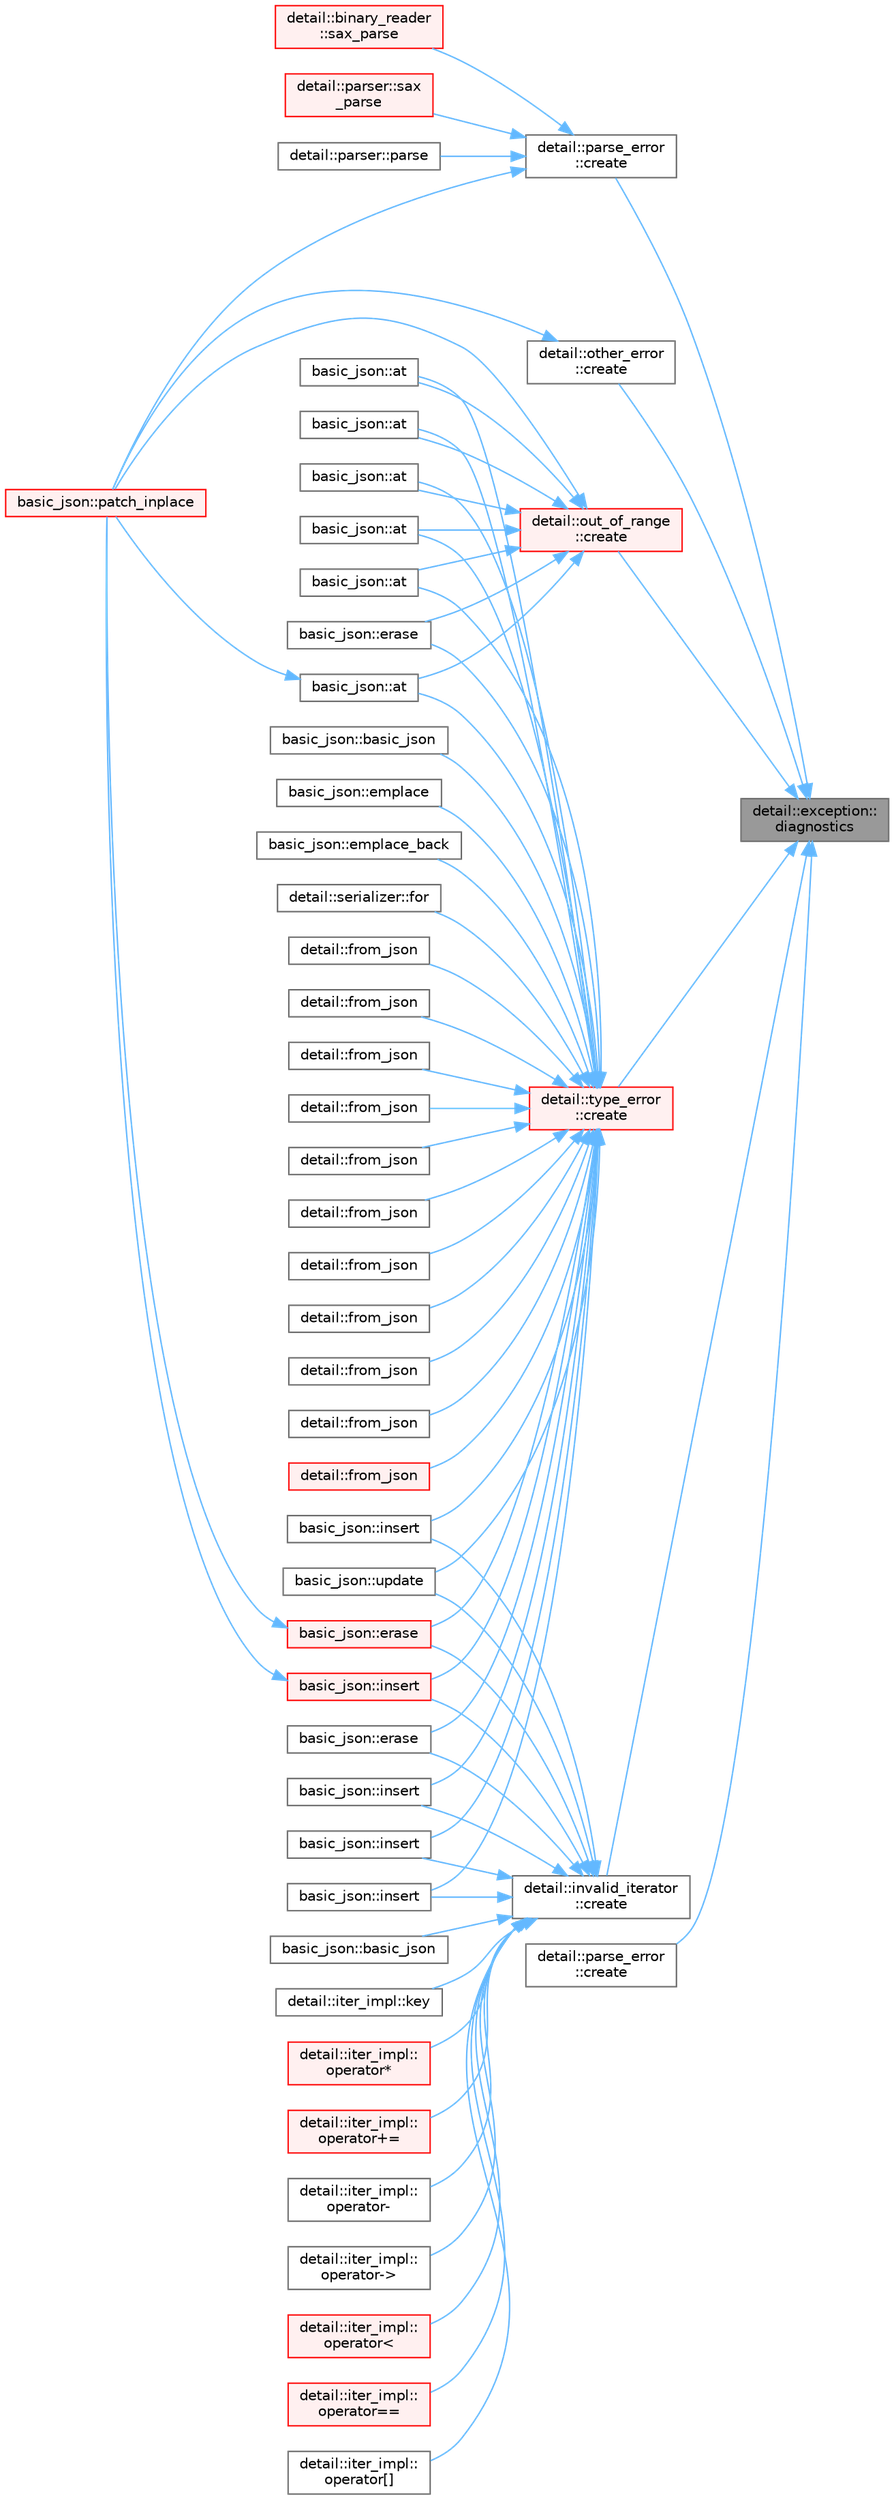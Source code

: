 digraph "detail::exception::diagnostics"
{
 // LATEX_PDF_SIZE
  bgcolor="transparent";
  edge [fontname=Helvetica,fontsize=10,labelfontname=Helvetica,labelfontsize=10];
  node [fontname=Helvetica,fontsize=10,shape=box,height=0.2,width=0.4];
  rankdir="RL";
  Node1 [id="Node000001",label="detail::exception::\ldiagnostics",height=0.2,width=0.4,color="gray40", fillcolor="grey60", style="filled", fontcolor="black",tooltip=" "];
  Node1 -> Node2 [id="edge1_Node000001_Node000002",dir="back",color="steelblue1",style="solid",tooltip=" "];
  Node2 [id="Node000002",label="detail::parse_error\l::create",height=0.2,width=0.4,color="grey40", fillcolor="white", style="filled",URL="$classdetail_1_1parse__error.html#a07046ea9f33d28f120af188ed674d6df",tooltip="create a parse error exception"];
  Node2 -> Node3 [id="edge2_Node000002_Node000003",dir="back",color="steelblue1",style="solid",tooltip=" "];
  Node3 [id="Node000003",label="detail::parser::parse",height=0.2,width=0.4,color="grey40", fillcolor="white", style="filled",URL="$classdetail_1_1parser.html#a59f4b745d4aa146bf7a60a30060f592f",tooltip="public parser interface"];
  Node2 -> Node4 [id="edge3_Node000002_Node000004",dir="back",color="steelblue1",style="solid",tooltip=" "];
  Node4 [id="Node000004",label="basic_json::patch_inplace",height=0.2,width=0.4,color="red", fillcolor="#FFF0F0", style="filled",URL="$classbasic__json.html#a693812b31e106dec9166e93d8f6dd7d7",tooltip="applies a JSON patch in-place without copying the object"];
  Node2 -> Node6 [id="edge4_Node000002_Node000006",dir="back",color="steelblue1",style="solid",tooltip=" "];
  Node6 [id="Node000006",label="detail::binary_reader\l::sax_parse",height=0.2,width=0.4,color="red", fillcolor="#FFF0F0", style="filled",URL="$classdetail_1_1binary__reader.html#a8e1b5452ae426e1d7b48761859e7f52d",tooltip=" "];
  Node2 -> Node10 [id="edge5_Node000002_Node000010",dir="back",color="steelblue1",style="solid",tooltip=" "];
  Node10 [id="Node000010",label="detail::parser::sax\l_parse",height=0.2,width=0.4,color="red", fillcolor="#FFF0F0", style="filled",URL="$classdetail_1_1parser.html#ae9084759356689163fee9ae37e69b050",tooltip=" "];
  Node1 -> Node12 [id="edge6_Node000001_Node000012",dir="back",color="steelblue1",style="solid",tooltip=" "];
  Node12 [id="Node000012",label="detail::invalid_iterator\l::create",height=0.2,width=0.4,color="grey40", fillcolor="white", style="filled",URL="$classdetail_1_1invalid__iterator.html#a35d0b713b151188622791891314949f9",tooltip=" "];
  Node12 -> Node13 [id="edge7_Node000012_Node000013",dir="back",color="steelblue1",style="solid",tooltip=" "];
  Node13 [id="Node000013",label="basic_json::basic_json",height=0.2,width=0.4,color="grey40", fillcolor="white", style="filled",URL="$classbasic__json.html#af97b4fcd01509076c8a7b32ec1a10aec",tooltip="construct a JSON container given an iterator range"];
  Node12 -> Node14 [id="edge8_Node000012_Node000014",dir="back",color="steelblue1",style="solid",tooltip=" "];
  Node14 [id="Node000014",label="basic_json::erase",height=0.2,width=0.4,color="grey40", fillcolor="white", style="filled",URL="$classbasic__json.html#a437b81c6e968a4192a22bc0de6c4df80",tooltip="remove elements given an iterator range"];
  Node12 -> Node15 [id="edge9_Node000012_Node000015",dir="back",color="steelblue1",style="solid",tooltip=" "];
  Node15 [id="Node000015",label="basic_json::erase",height=0.2,width=0.4,color="red", fillcolor="#FFF0F0", style="filled",URL="$classbasic__json.html#a7d0fef086b1b72372113db6ce7446189",tooltip="remove element given an iterator"];
  Node15 -> Node4 [id="edge10_Node000015_Node000004",dir="back",color="steelblue1",style="solid",tooltip=" "];
  Node12 -> Node17 [id="edge11_Node000012_Node000017",dir="back",color="steelblue1",style="solid",tooltip=" "];
  Node17 [id="Node000017",label="basic_json::insert",height=0.2,width=0.4,color="grey40", fillcolor="white", style="filled",URL="$classbasic__json.html#aaf55c485c75ddd7bd5f9791e59d3aec7",tooltip="inserts range of elements into object"];
  Node12 -> Node18 [id="edge12_Node000012_Node000018",dir="back",color="steelblue1",style="solid",tooltip=" "];
  Node18 [id="Node000018",label="basic_json::insert",height=0.2,width=0.4,color="red", fillcolor="#FFF0F0", style="filled",URL="$classbasic__json.html#a7f3817060c2bec896a99cb2c236b9c27",tooltip="inserts element into array"];
  Node18 -> Node4 [id="edge13_Node000018_Node000004",dir="back",color="steelblue1",style="solid",tooltip=" "];
  Node12 -> Node20 [id="edge14_Node000012_Node000020",dir="back",color="steelblue1",style="solid",tooltip=" "];
  Node20 [id="Node000020",label="basic_json::insert",height=0.2,width=0.4,color="grey40", fillcolor="white", style="filled",URL="$classbasic__json.html#a68e1707248a00a2608a304da5ae5c911",tooltip="inserts range of elements into array"];
  Node12 -> Node21 [id="edge15_Node000012_Node000021",dir="back",color="steelblue1",style="solid",tooltip=" "];
  Node21 [id="Node000021",label="basic_json::insert",height=0.2,width=0.4,color="grey40", fillcolor="white", style="filled",URL="$classbasic__json.html#abdfee6a3db80431a24c68bfaf038c47d",tooltip="inserts elements from initializer list into array"];
  Node12 -> Node22 [id="edge16_Node000012_Node000022",dir="back",color="steelblue1",style="solid",tooltip=" "];
  Node22 [id="Node000022",label="basic_json::insert",height=0.2,width=0.4,color="grey40", fillcolor="white", style="filled",URL="$classbasic__json.html#a47b623200562da188886a385c716d101",tooltip="inserts copies of element into array"];
  Node12 -> Node23 [id="edge17_Node000012_Node000023",dir="back",color="steelblue1",style="solid",tooltip=" "];
  Node23 [id="Node000023",label="detail::iter_impl::key",height=0.2,width=0.4,color="grey40", fillcolor="white", style="filled",URL="$classdetail_1_1iter__impl.html#a4064b295014b32f3cabd86f94264fc74",tooltip="return the key of an object iterator"];
  Node12 -> Node24 [id="edge18_Node000012_Node000024",dir="back",color="steelblue1",style="solid",tooltip=" "];
  Node24 [id="Node000024",label="detail::iter_impl::\loperator*",height=0.2,width=0.4,color="red", fillcolor="#FFF0F0", style="filled",URL="$classdetail_1_1iter__impl.html#abbef7d5bdb2c45980a34e907610c32b2",tooltip="return a reference to the value pointed to by the iterator"];
  Node12 -> Node26 [id="edge19_Node000012_Node000026",dir="back",color="steelblue1",style="solid",tooltip=" "];
  Node26 [id="Node000026",label="detail::iter_impl::\loperator+=",height=0.2,width=0.4,color="red", fillcolor="#FFF0F0", style="filled",URL="$classdetail_1_1iter__impl.html#a5e2dd333526ae85044fe78f65aac9b52",tooltip="add to iterator"];
  Node12 -> Node28 [id="edge20_Node000012_Node000028",dir="back",color="steelblue1",style="solid",tooltip=" "];
  Node28 [id="Node000028",label="detail::iter_impl::\loperator-",height=0.2,width=0.4,color="grey40", fillcolor="white", style="filled",URL="$classdetail_1_1iter__impl.html#a848837b8db99998c90d7bd71492d0dee",tooltip="return difference"];
  Node12 -> Node29 [id="edge21_Node000012_Node000029",dir="back",color="steelblue1",style="solid",tooltip=" "];
  Node29 [id="Node000029",label="detail::iter_impl::\loperator-\>",height=0.2,width=0.4,color="grey40", fillcolor="white", style="filled",URL="$classdetail_1_1iter__impl.html#a72314a87e67ba523f1be2f014f4eab56",tooltip="dereference the iterator"];
  Node12 -> Node30 [id="edge22_Node000012_Node000030",dir="back",color="steelblue1",style="solid",tooltip=" "];
  Node30 [id="Node000030",label="detail::iter_impl::\loperator\<",height=0.2,width=0.4,color="red", fillcolor="#FFF0F0", style="filled",URL="$classdetail_1_1iter__impl.html#a339df296df7f5d014d5c7cedf40497da",tooltip="comparison: smaller"];
  Node12 -> Node32 [id="edge23_Node000012_Node000032",dir="back",color="steelblue1",style="solid",tooltip=" "];
  Node32 [id="Node000032",label="detail::iter_impl::\loperator==",height=0.2,width=0.4,color="red", fillcolor="#FFF0F0", style="filled",URL="$classdetail_1_1iter__impl.html#a57b4e1eee4a3cdb3c0683cf64979da8d",tooltip="comparison: equal"];
  Node12 -> Node34 [id="edge24_Node000012_Node000034",dir="back",color="steelblue1",style="solid",tooltip=" "];
  Node34 [id="Node000034",label="detail::iter_impl::\loperator[]",height=0.2,width=0.4,color="grey40", fillcolor="white", style="filled",URL="$classdetail_1_1iter__impl.html#a5e557e30103e2af36cd8173c88eb586c",tooltip="access to successor"];
  Node12 -> Node35 [id="edge25_Node000012_Node000035",dir="back",color="steelblue1",style="solid",tooltip=" "];
  Node35 [id="Node000035",label="basic_json::update",height=0.2,width=0.4,color="grey40", fillcolor="white", style="filled",URL="$classbasic__json.html#a4ea2b8cef5e4aba5b92d14e6ebe25936",tooltip="updates a JSON object from another object, overwriting existing keys"];
  Node1 -> Node36 [id="edge26_Node000001_Node000036",dir="back",color="steelblue1",style="solid",tooltip=" "];
  Node36 [id="Node000036",label="detail::type_error\l::create",height=0.2,width=0.4,color="red", fillcolor="#FFF0F0", style="filled",URL="$classdetail_1_1type__error.html#a2d25372628cf1e09ec67718f4bc42762",tooltip=" "];
  Node36 -> Node37 [id="edge27_Node000036_Node000037",dir="back",color="steelblue1",style="solid",tooltip=" "];
  Node37 [id="Node000037",label="basic_json::at",height=0.2,width=0.4,color="grey40", fillcolor="white", style="filled",URL="$classbasic__json.html#accafaaf23f60bb245ddb1fa0972b33a3",tooltip="access specified object element with bounds checking"];
  Node36 -> Node38 [id="edge28_Node000036_Node000038",dir="back",color="steelblue1",style="solid",tooltip=" "];
  Node38 [id="Node000038",label="basic_json::at",height=0.2,width=0.4,color="grey40", fillcolor="white", style="filled",URL="$classbasic__json.html#aba9a21714e81e98fc5786a2339ea1665",tooltip="access specified object element with bounds checking"];
  Node36 -> Node39 [id="edge29_Node000036_Node000039",dir="back",color="steelblue1",style="solid",tooltip=" "];
  Node39 [id="Node000039",label="basic_json::at",height=0.2,width=0.4,color="grey40", fillcolor="white", style="filled",URL="$classbasic__json.html#a4cd9ba2f2164d9cee83b07f76d40843f",tooltip="access specified object element with bounds checking"];
  Node36 -> Node40 [id="edge30_Node000036_Node000040",dir="back",color="steelblue1",style="solid",tooltip=" "];
  Node40 [id="Node000040",label="basic_json::at",height=0.2,width=0.4,color="grey40", fillcolor="white", style="filled",URL="$classbasic__json.html#a7ae6267ca4bd85e25f61dc5ba30204da",tooltip="access specified object element with bounds checking"];
  Node36 -> Node41 [id="edge31_Node000036_Node000041",dir="back",color="steelblue1",style="solid",tooltip=" "];
  Node41 [id="Node000041",label="basic_json::at",height=0.2,width=0.4,color="grey40", fillcolor="white", style="filled",URL="$classbasic__json.html#a899e4623fe377af5c9ad14c40c64280c",tooltip="access specified array element with bounds checking"];
  Node41 -> Node4 [id="edge32_Node000041_Node000004",dir="back",color="steelblue1",style="solid",tooltip=" "];
  Node36 -> Node42 [id="edge33_Node000036_Node000042",dir="back",color="steelblue1",style="solid",tooltip=" "];
  Node42 [id="Node000042",label="basic_json::at",height=0.2,width=0.4,color="grey40", fillcolor="white", style="filled",URL="$classbasic__json.html#af076d8a80f4263cf821da2033d5773b6",tooltip="access specified array element with bounds checking"];
  Node36 -> Node43 [id="edge34_Node000036_Node000043",dir="back",color="steelblue1",style="solid",tooltip=" "];
  Node43 [id="Node000043",label="basic_json::basic_json",height=0.2,width=0.4,color="grey40", fillcolor="white", style="filled",URL="$classbasic__json.html#aa911d47d3c99184a301bf4fd304199b2",tooltip="create a container (array or object) from an initializer list"];
  Node36 -> Node44 [id="edge35_Node000036_Node000044",dir="back",color="steelblue1",style="solid",tooltip=" "];
  Node44 [id="Node000044",label="basic_json::emplace",height=0.2,width=0.4,color="grey40", fillcolor="white", style="filled",URL="$classbasic__json.html#af298488e59ff260d2ca950070cf19196",tooltip="add an object to an object if key does not exist"];
  Node36 -> Node45 [id="edge36_Node000036_Node000045",dir="back",color="steelblue1",style="solid",tooltip=" "];
  Node45 [id="Node000045",label="basic_json::emplace_back",height=0.2,width=0.4,color="grey40", fillcolor="white", style="filled",URL="$classbasic__json.html#ac5f0a15957842b188826aea98a9cfd3d",tooltip="add an object to an array"];
  Node36 -> Node46 [id="edge37_Node000036_Node000046",dir="back",color="steelblue1",style="solid",tooltip=" "];
  Node46 [id="Node000046",label="basic_json::erase",height=0.2,width=0.4,color="grey40", fillcolor="white", style="filled",URL="$classbasic__json.html#ac2c58b5f34c2ff56e27630214f5a9df4",tooltip="remove element from a JSON array given an index"];
  Node36 -> Node14 [id="edge38_Node000036_Node000014",dir="back",color="steelblue1",style="solid",tooltip=" "];
  Node36 -> Node15 [id="edge39_Node000036_Node000015",dir="back",color="steelblue1",style="solid",tooltip=" "];
  Node36 -> Node47 [id="edge40_Node000036_Node000047",dir="back",color="steelblue1",style="solid",tooltip=" "];
  Node47 [id="Node000047",label="detail::serializer::for",height=0.2,width=0.4,color="grey40", fillcolor="white", style="filled",URL="$classdetail_1_1serializer.html#a491abc2de2affbc9c3490bde110b7f07",tooltip=" "];
  Node36 -> Node48 [id="edge41_Node000036_Node000048",dir="back",color="steelblue1",style="solid",tooltip=" "];
  Node48 [id="Node000048",label="detail::from_json",height=0.2,width=0.4,color="grey40", fillcolor="white", style="filled",URL="$namespacedetail.html#a5679c0faebc99f95ebfd2cb33406cdfc",tooltip=" "];
  Node36 -> Node49 [id="edge42_Node000036_Node000049",dir="back",color="steelblue1",style="solid",tooltip=" "];
  Node49 [id="Node000049",label="detail::from_json",height=0.2,width=0.4,color="grey40", fillcolor="white", style="filled",URL="$namespacedetail.html#a65752fffa784667e7b4ea8bdd0ec6669",tooltip=" "];
  Node36 -> Node50 [id="edge43_Node000036_Node000050",dir="back",color="steelblue1",style="solid",tooltip=" "];
  Node50 [id="Node000050",label="detail::from_json",height=0.2,width=0.4,color="grey40", fillcolor="white", style="filled",URL="$namespacedetail.html#a906affddceb2daa6a462c5c02ce53761",tooltip=" "];
  Node36 -> Node51 [id="edge44_Node000036_Node000051",dir="back",color="steelblue1",style="solid",tooltip=" "];
  Node51 [id="Node000051",label="detail::from_json",height=0.2,width=0.4,color="grey40", fillcolor="white", style="filled",URL="$namespacedetail.html#aa1a92ab7f5de728919535b5714a4eda6",tooltip=" "];
  Node36 -> Node52 [id="edge45_Node000036_Node000052",dir="back",color="steelblue1",style="solid",tooltip=" "];
  Node52 [id="Node000052",label="detail::from_json",height=0.2,width=0.4,color="grey40", fillcolor="white", style="filled",URL="$namespacedetail.html#a6b60b3f3a22e35323af3ecbb1d7e2464",tooltip=" "];
  Node36 -> Node53 [id="edge46_Node000036_Node000053",dir="back",color="steelblue1",style="solid",tooltip=" "];
  Node53 [id="Node000053",label="detail::from_json",height=0.2,width=0.4,color="grey40", fillcolor="white", style="filled",URL="$namespacedetail.html#a1dee67b2f27eb606b7174ff7e7e56c49",tooltip=" "];
  Node36 -> Node54 [id="edge47_Node000036_Node000054",dir="back",color="steelblue1",style="solid",tooltip=" "];
  Node54 [id="Node000054",label="detail::from_json",height=0.2,width=0.4,color="grey40", fillcolor="white", style="filled",URL="$namespacedetail.html#aa0e2a2cdcf751b91b3fd1384add531cd",tooltip=" "];
  Node36 -> Node55 [id="edge48_Node000036_Node000055",dir="back",color="steelblue1",style="solid",tooltip=" "];
  Node55 [id="Node000055",label="detail::from_json",height=0.2,width=0.4,color="grey40", fillcolor="white", style="filled",URL="$namespacedetail.html#a0ad294bce6911925bbb3afaaf5cafb50",tooltip=" "];
  Node36 -> Node56 [id="edge49_Node000036_Node000056",dir="back",color="steelblue1",style="solid",tooltip=" "];
  Node56 [id="Node000056",label="detail::from_json",height=0.2,width=0.4,color="grey40", fillcolor="white", style="filled",URL="$namespacedetail.html#ae1f62aac7ce53a789f545f54e41e8926",tooltip=" "];
  Node36 -> Node57 [id="edge50_Node000036_Node000057",dir="back",color="steelblue1",style="solid",tooltip=" "];
  Node57 [id="Node000057",label="detail::from_json",height=0.2,width=0.4,color="grey40", fillcolor="white", style="filled",URL="$namespacedetail.html#a0b01c920706dca5df2940f1f09728db3",tooltip=" "];
  Node36 -> Node58 [id="edge51_Node000036_Node000058",dir="back",color="steelblue1",style="solid",tooltip=" "];
  Node58 [id="Node000058",label="detail::from_json",height=0.2,width=0.4,color="red", fillcolor="#FFF0F0", style="filled",URL="$namespacedetail.html#ac8fc7fc4703cbd8edd7bb43a94adf92b",tooltip=" "];
  Node36 -> Node17 [id="edge52_Node000036_Node000017",dir="back",color="steelblue1",style="solid",tooltip=" "];
  Node36 -> Node18 [id="edge53_Node000036_Node000018",dir="back",color="steelblue1",style="solid",tooltip=" "];
  Node36 -> Node20 [id="edge54_Node000036_Node000020",dir="back",color="steelblue1",style="solid",tooltip=" "];
  Node36 -> Node21 [id="edge55_Node000036_Node000021",dir="back",color="steelblue1",style="solid",tooltip=" "];
  Node36 -> Node22 [id="edge56_Node000036_Node000022",dir="back",color="steelblue1",style="solid",tooltip=" "];
  Node36 -> Node35 [id="edge57_Node000036_Node000035",dir="back",color="steelblue1",style="solid",tooltip=" "];
  Node1 -> Node97 [id="edge58_Node000001_Node000097",dir="back",color="steelblue1",style="solid",tooltip=" "];
  Node97 [id="Node000097",label="detail::out_of_range\l::create",height=0.2,width=0.4,color="red", fillcolor="#FFF0F0", style="filled",URL="$classdetail_1_1out__of__range.html#a79ea0d3ec02a853629dc827e045ecff5",tooltip=" "];
  Node97 -> Node37 [id="edge59_Node000097_Node000037",dir="back",color="steelblue1",style="solid",tooltip=" "];
  Node97 -> Node38 [id="edge60_Node000097_Node000038",dir="back",color="steelblue1",style="solid",tooltip=" "];
  Node97 -> Node39 [id="edge61_Node000097_Node000039",dir="back",color="steelblue1",style="solid",tooltip=" "];
  Node97 -> Node40 [id="edge62_Node000097_Node000040",dir="back",color="steelblue1",style="solid",tooltip=" "];
  Node97 -> Node41 [id="edge63_Node000097_Node000041",dir="back",color="steelblue1",style="solid",tooltip=" "];
  Node97 -> Node42 [id="edge64_Node000097_Node000042",dir="back",color="steelblue1",style="solid",tooltip=" "];
  Node97 -> Node46 [id="edge65_Node000097_Node000046",dir="back",color="steelblue1",style="solid",tooltip=" "];
  Node97 -> Node4 [id="edge66_Node000097_Node000004",dir="back",color="steelblue1",style="solid",tooltip=" "];
  Node1 -> Node101 [id="edge67_Node000001_Node000101",dir="back",color="steelblue1",style="solid",tooltip=" "];
  Node101 [id="Node000101",label="detail::other_error\l::create",height=0.2,width=0.4,color="grey40", fillcolor="white", style="filled",URL="$classdetail_1_1other__error.html#a687565ec69bfdf7a15f9a672038b0f0f",tooltip=" "];
  Node101 -> Node4 [id="edge68_Node000101_Node000004",dir="back",color="steelblue1",style="solid",tooltip=" "];
  Node1 -> Node102 [id="edge69_Node000001_Node000102",dir="back",color="steelblue1",style="solid",tooltip=" "];
  Node102 [id="Node000102",label="detail::parse_error\l::create",height=0.2,width=0.4,color="grey40", fillcolor="white", style="filled",URL="$classdetail_1_1parse__error.html#a55b7ac869c65efd530fbf3dee18c5e9c",tooltip=" "];
}

